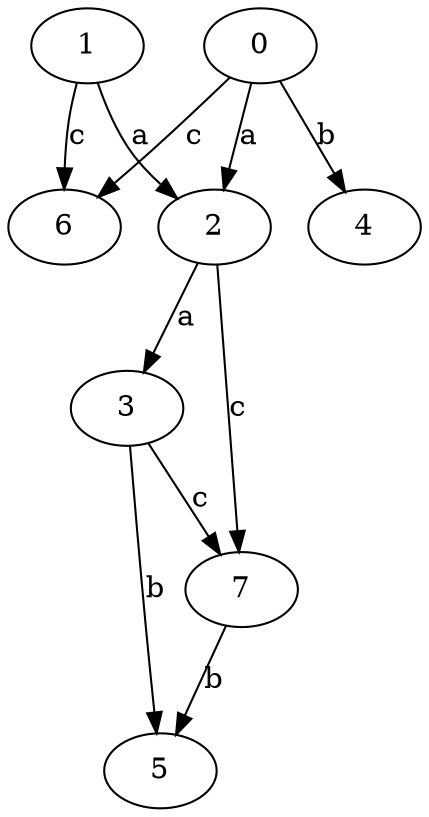 strict digraph  {
0;
2;
1;
3;
4;
5;
6;
7;
0 -> 2  [label=a];
0 -> 4  [label=b];
0 -> 6  [label=c];
2 -> 3  [label=a];
2 -> 7  [label=c];
1 -> 2  [label=a];
1 -> 6  [label=c];
3 -> 5  [label=b];
3 -> 7  [label=c];
7 -> 5  [label=b];
}

